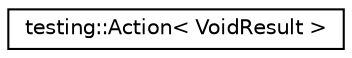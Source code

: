 digraph "Graphical Class Hierarchy"
{
  edge [fontname="Helvetica",fontsize="10",labelfontname="Helvetica",labelfontsize="10"];
  node [fontname="Helvetica",fontsize="10",shape=record];
  rankdir="LR";
  Node1 [label="testing::Action\< VoidResult \>",height=0.2,width=0.4,color="black", fillcolor="white", style="filled",URL="$classtesting_1_1_action.html"];
}
